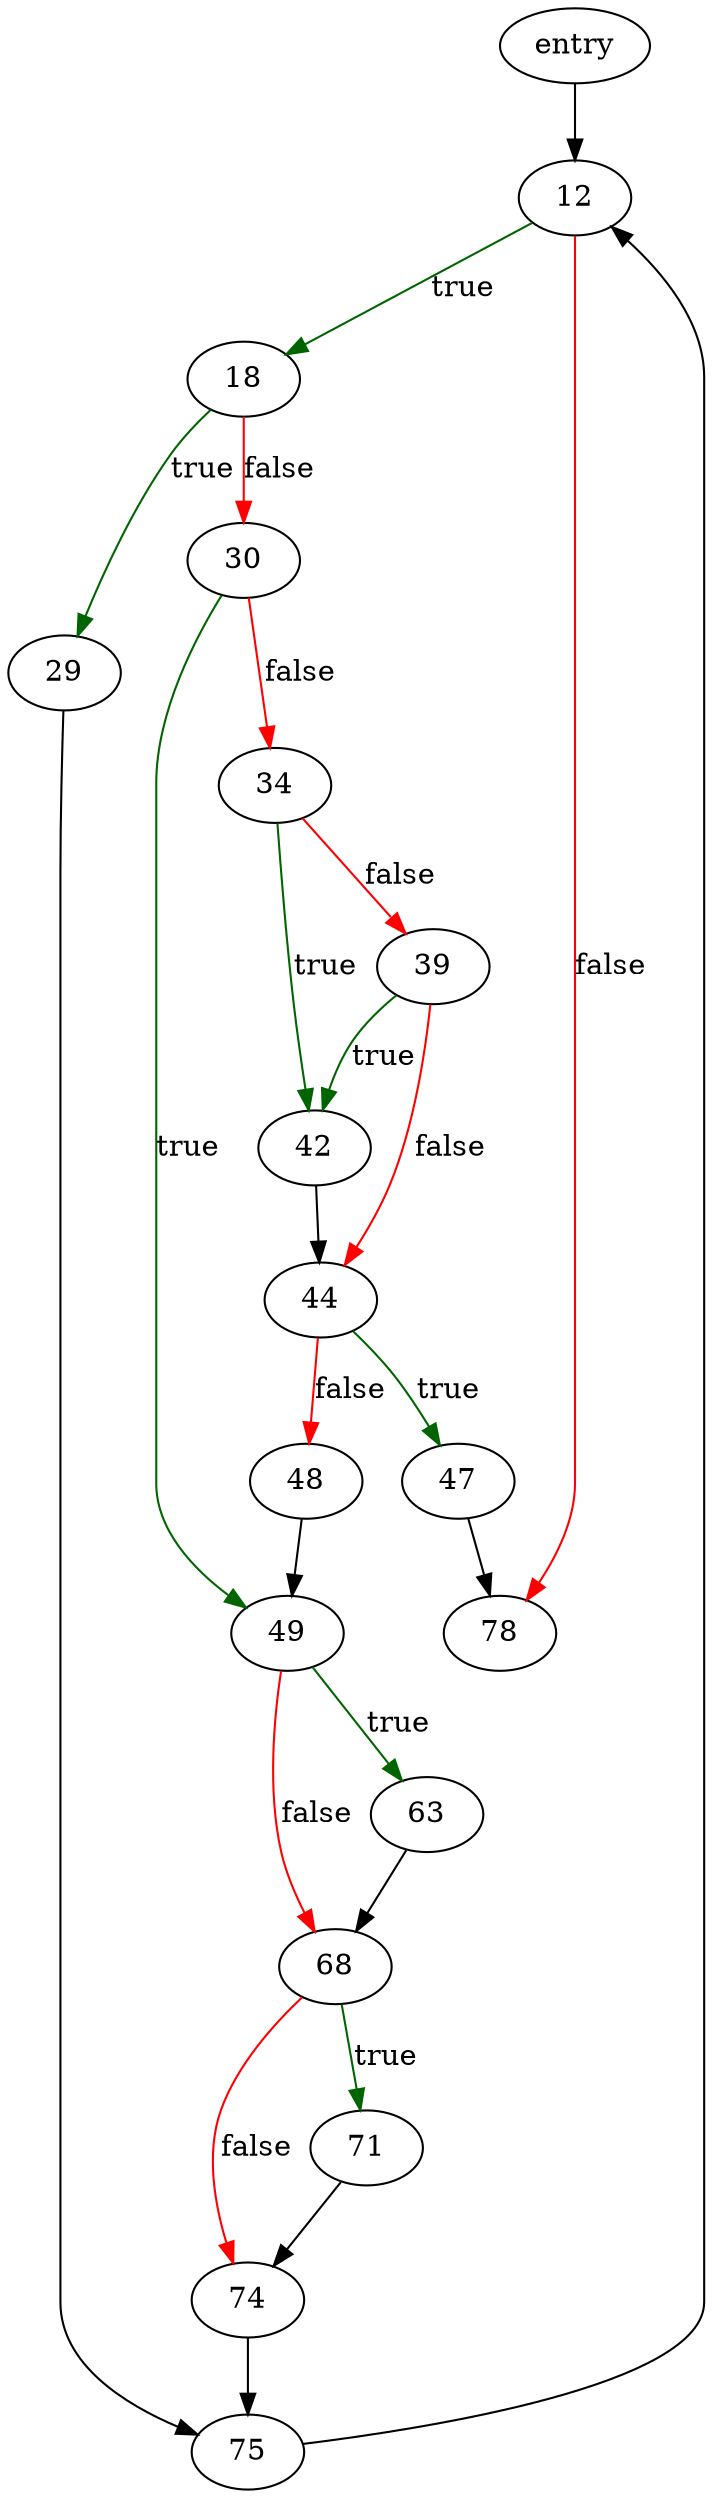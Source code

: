 digraph "schemaIsValid" {
	// Node definitions.
	1 [label=entry];
	12;
	18;
	29;
	30;
	34;
	39;
	42;
	44;
	47;
	48;
	49;
	63;
	68;
	71;
	74;
	75;
	78;

	// Edge definitions.
	1 -> 12;
	12 -> 18 [
		color=darkgreen
		label=true
	];
	12 -> 78 [
		color=red
		label=false
	];
	18 -> 29 [
		color=darkgreen
		label=true
	];
	18 -> 30 [
		color=red
		label=false
	];
	29 -> 75;
	30 -> 34 [
		color=red
		label=false
	];
	30 -> 49 [
		color=darkgreen
		label=true
	];
	34 -> 39 [
		color=red
		label=false
	];
	34 -> 42 [
		color=darkgreen
		label=true
	];
	39 -> 42 [
		color=darkgreen
		label=true
	];
	39 -> 44 [
		color=red
		label=false
	];
	42 -> 44;
	44 -> 47 [
		color=darkgreen
		label=true
	];
	44 -> 48 [
		color=red
		label=false
	];
	47 -> 78;
	48 -> 49;
	49 -> 63 [
		color=darkgreen
		label=true
	];
	49 -> 68 [
		color=red
		label=false
	];
	63 -> 68;
	68 -> 71 [
		color=darkgreen
		label=true
	];
	68 -> 74 [
		color=red
		label=false
	];
	71 -> 74;
	74 -> 75;
	75 -> 12;
}